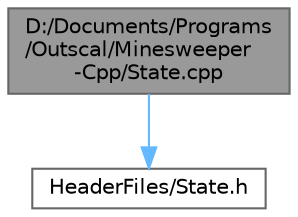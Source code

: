 digraph "D:/Documents/Programs/Outscal/Minesweeper-Cpp/State.cpp"
{
 // LATEX_PDF_SIZE
  bgcolor="transparent";
  edge [fontname=Helvetica,fontsize=10,labelfontname=Helvetica,labelfontsize=10];
  node [fontname=Helvetica,fontsize=10,shape=box,height=0.2,width=0.4];
  Node1 [id="Node000001",label="D:/Documents/Programs\l/Outscal/Minesweeper\l-Cpp/State.cpp",height=0.2,width=0.4,color="gray40", fillcolor="grey60", style="filled", fontcolor="black",tooltip="Defines function in State class."];
  Node1 -> Node2 [id="edge1_Node000001_Node000002",color="steelblue1",style="solid",tooltip=" "];
  Node2 [id="Node000002",label="HeaderFiles/State.h",height=0.2,width=0.4,color="grey40", fillcolor="white", style="filled",URL="$_state_8h.html",tooltip="State header file to keep track of game states."];
}

